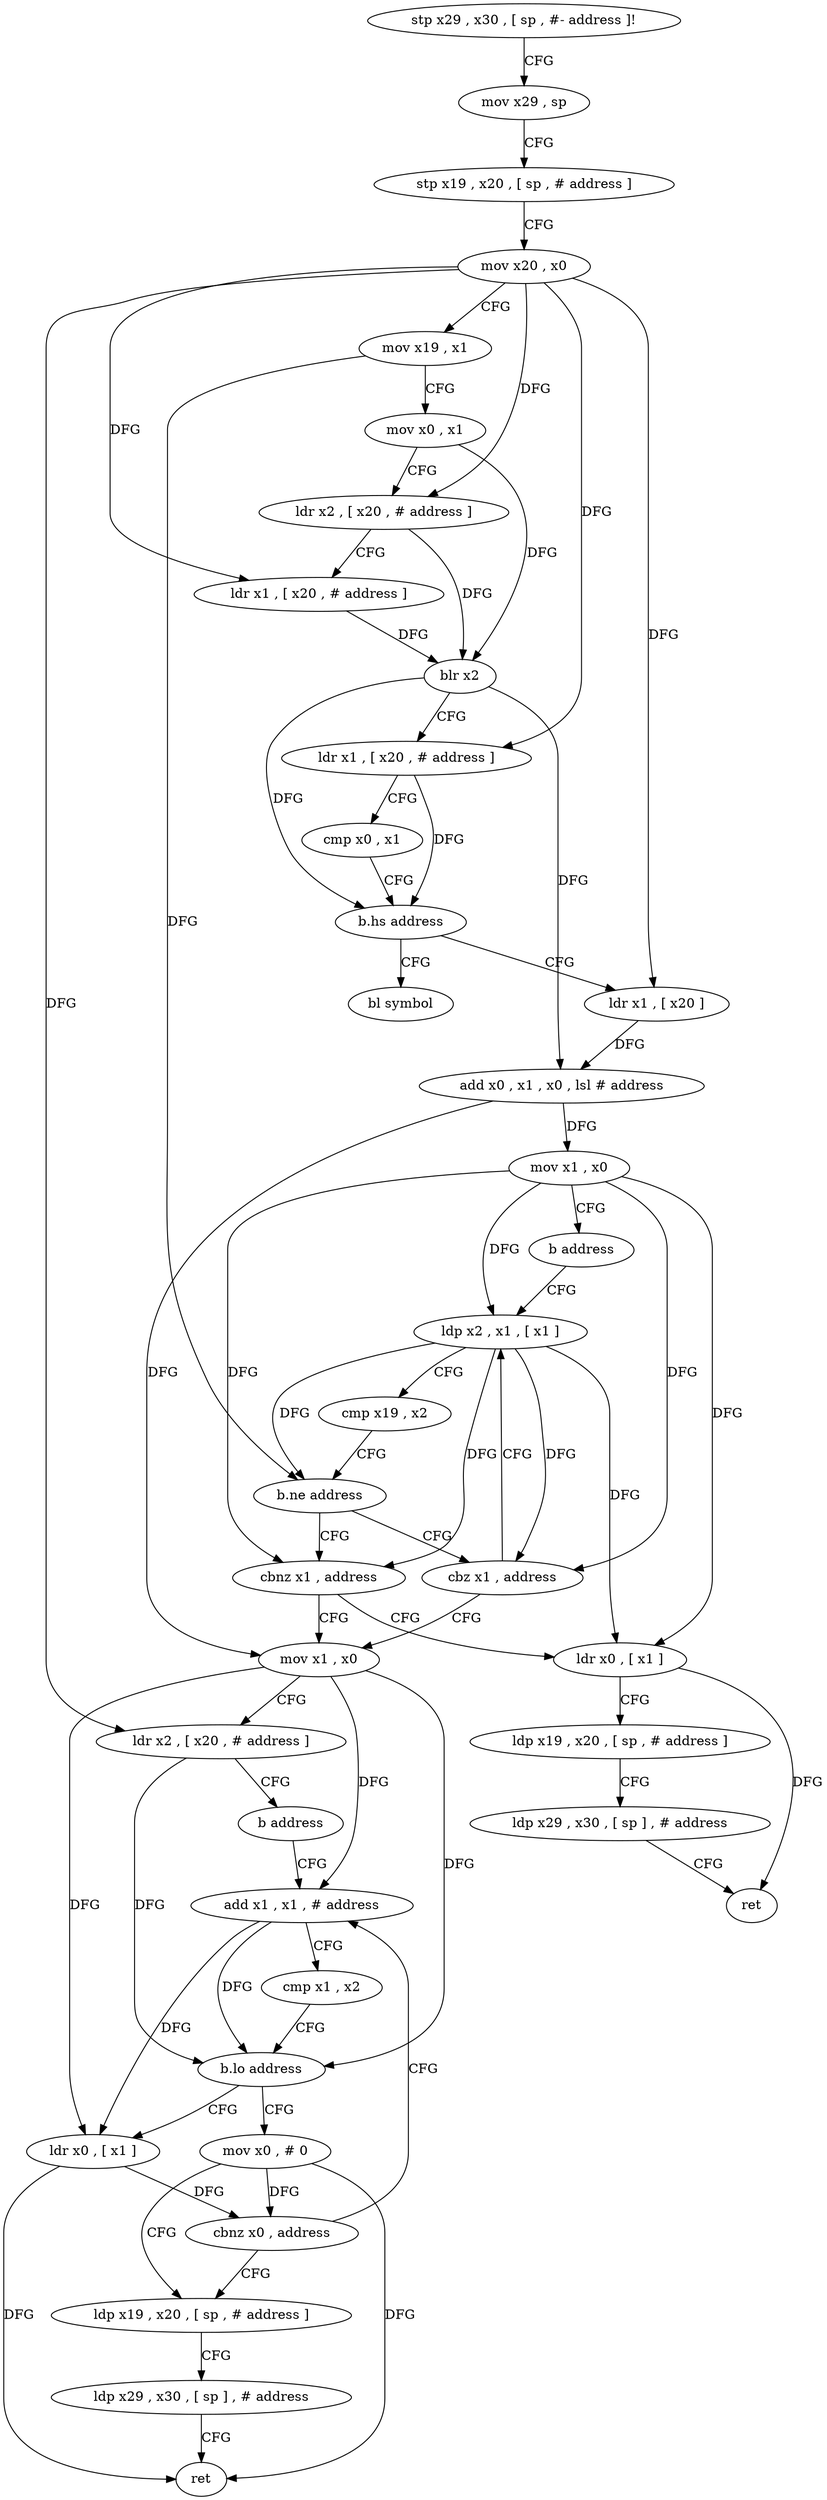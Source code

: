digraph "func" {
"4308648" [label = "stp x29 , x30 , [ sp , #- address ]!" ]
"4308652" [label = "mov x29 , sp" ]
"4308656" [label = "stp x19 , x20 , [ sp , # address ]" ]
"4308660" [label = "mov x20 , x0" ]
"4308664" [label = "mov x19 , x1" ]
"4308668" [label = "mov x0 , x1" ]
"4308672" [label = "ldr x2 , [ x20 , # address ]" ]
"4308676" [label = "ldr x1 , [ x20 , # address ]" ]
"4308680" [label = "blr x2" ]
"4308684" [label = "ldr x1 , [ x20 , # address ]" ]
"4308688" [label = "cmp x0 , x1" ]
"4308692" [label = "b.hs address" ]
"4308796" [label = "bl symbol" ]
"4308696" [label = "ldr x1 , [ x20 ]" ]
"4308700" [label = "add x0 , x1 , x0 , lsl # address" ]
"4308704" [label = "mov x1 , x0" ]
"4308708" [label = "b address" ]
"4308716" [label = "ldp x2 , x1 , [ x1 ]" ]
"4308720" [label = "cmp x19 , x2" ]
"4308724" [label = "b.ne address" ]
"4308712" [label = "cbz x1 , address" ]
"4308728" [label = "cbnz x1 , address" ]
"4308732" [label = "mov x1 , x0" ]
"4308780" [label = "ldr x0 , [ x1 ]" ]
"4308736" [label = "ldr x2 , [ x20 , # address ]" ]
"4308740" [label = "b address" ]
"4308752" [label = "add x1 , x1 , # address" ]
"4308784" [label = "ldp x19 , x20 , [ sp , # address ]" ]
"4308788" [label = "ldp x29 , x30 , [ sp ] , # address" ]
"4308792" [label = "ret" ]
"4308756" [label = "cmp x1 , x2" ]
"4308760" [label = "b.lo address" ]
"4308744" [label = "ldr x0 , [ x1 ]" ]
"4308764" [label = "mov x0 , # 0" ]
"4308748" [label = "cbnz x0 , address" ]
"4308768" [label = "ldp x19 , x20 , [ sp , # address ]" ]
"4308772" [label = "ldp x29 , x30 , [ sp ] , # address" ]
"4308776" [label = "ret" ]
"4308648" -> "4308652" [ label = "CFG" ]
"4308652" -> "4308656" [ label = "CFG" ]
"4308656" -> "4308660" [ label = "CFG" ]
"4308660" -> "4308664" [ label = "CFG" ]
"4308660" -> "4308672" [ label = "DFG" ]
"4308660" -> "4308676" [ label = "DFG" ]
"4308660" -> "4308684" [ label = "DFG" ]
"4308660" -> "4308696" [ label = "DFG" ]
"4308660" -> "4308736" [ label = "DFG" ]
"4308664" -> "4308668" [ label = "CFG" ]
"4308664" -> "4308724" [ label = "DFG" ]
"4308668" -> "4308672" [ label = "CFG" ]
"4308668" -> "4308680" [ label = "DFG" ]
"4308672" -> "4308676" [ label = "CFG" ]
"4308672" -> "4308680" [ label = "DFG" ]
"4308676" -> "4308680" [ label = "DFG" ]
"4308680" -> "4308684" [ label = "CFG" ]
"4308680" -> "4308692" [ label = "DFG" ]
"4308680" -> "4308700" [ label = "DFG" ]
"4308684" -> "4308688" [ label = "CFG" ]
"4308684" -> "4308692" [ label = "DFG" ]
"4308688" -> "4308692" [ label = "CFG" ]
"4308692" -> "4308796" [ label = "CFG" ]
"4308692" -> "4308696" [ label = "CFG" ]
"4308696" -> "4308700" [ label = "DFG" ]
"4308700" -> "4308704" [ label = "DFG" ]
"4308700" -> "4308732" [ label = "DFG" ]
"4308704" -> "4308708" [ label = "CFG" ]
"4308704" -> "4308716" [ label = "DFG" ]
"4308704" -> "4308712" [ label = "DFG" ]
"4308704" -> "4308728" [ label = "DFG" ]
"4308704" -> "4308780" [ label = "DFG" ]
"4308708" -> "4308716" [ label = "CFG" ]
"4308716" -> "4308720" [ label = "CFG" ]
"4308716" -> "4308724" [ label = "DFG" ]
"4308716" -> "4308712" [ label = "DFG" ]
"4308716" -> "4308728" [ label = "DFG" ]
"4308716" -> "4308780" [ label = "DFG" ]
"4308720" -> "4308724" [ label = "CFG" ]
"4308724" -> "4308712" [ label = "CFG" ]
"4308724" -> "4308728" [ label = "CFG" ]
"4308712" -> "4308732" [ label = "CFG" ]
"4308712" -> "4308716" [ label = "CFG" ]
"4308728" -> "4308780" [ label = "CFG" ]
"4308728" -> "4308732" [ label = "CFG" ]
"4308732" -> "4308736" [ label = "CFG" ]
"4308732" -> "4308752" [ label = "DFG" ]
"4308732" -> "4308760" [ label = "DFG" ]
"4308732" -> "4308744" [ label = "DFG" ]
"4308780" -> "4308784" [ label = "CFG" ]
"4308780" -> "4308792" [ label = "DFG" ]
"4308736" -> "4308740" [ label = "CFG" ]
"4308736" -> "4308760" [ label = "DFG" ]
"4308740" -> "4308752" [ label = "CFG" ]
"4308752" -> "4308756" [ label = "CFG" ]
"4308752" -> "4308760" [ label = "DFG" ]
"4308752" -> "4308744" [ label = "DFG" ]
"4308784" -> "4308788" [ label = "CFG" ]
"4308788" -> "4308792" [ label = "CFG" ]
"4308756" -> "4308760" [ label = "CFG" ]
"4308760" -> "4308744" [ label = "CFG" ]
"4308760" -> "4308764" [ label = "CFG" ]
"4308744" -> "4308748" [ label = "DFG" ]
"4308744" -> "4308776" [ label = "DFG" ]
"4308764" -> "4308768" [ label = "CFG" ]
"4308764" -> "4308748" [ label = "DFG" ]
"4308764" -> "4308776" [ label = "DFG" ]
"4308748" -> "4308768" [ label = "CFG" ]
"4308748" -> "4308752" [ label = "CFG" ]
"4308768" -> "4308772" [ label = "CFG" ]
"4308772" -> "4308776" [ label = "CFG" ]
}
